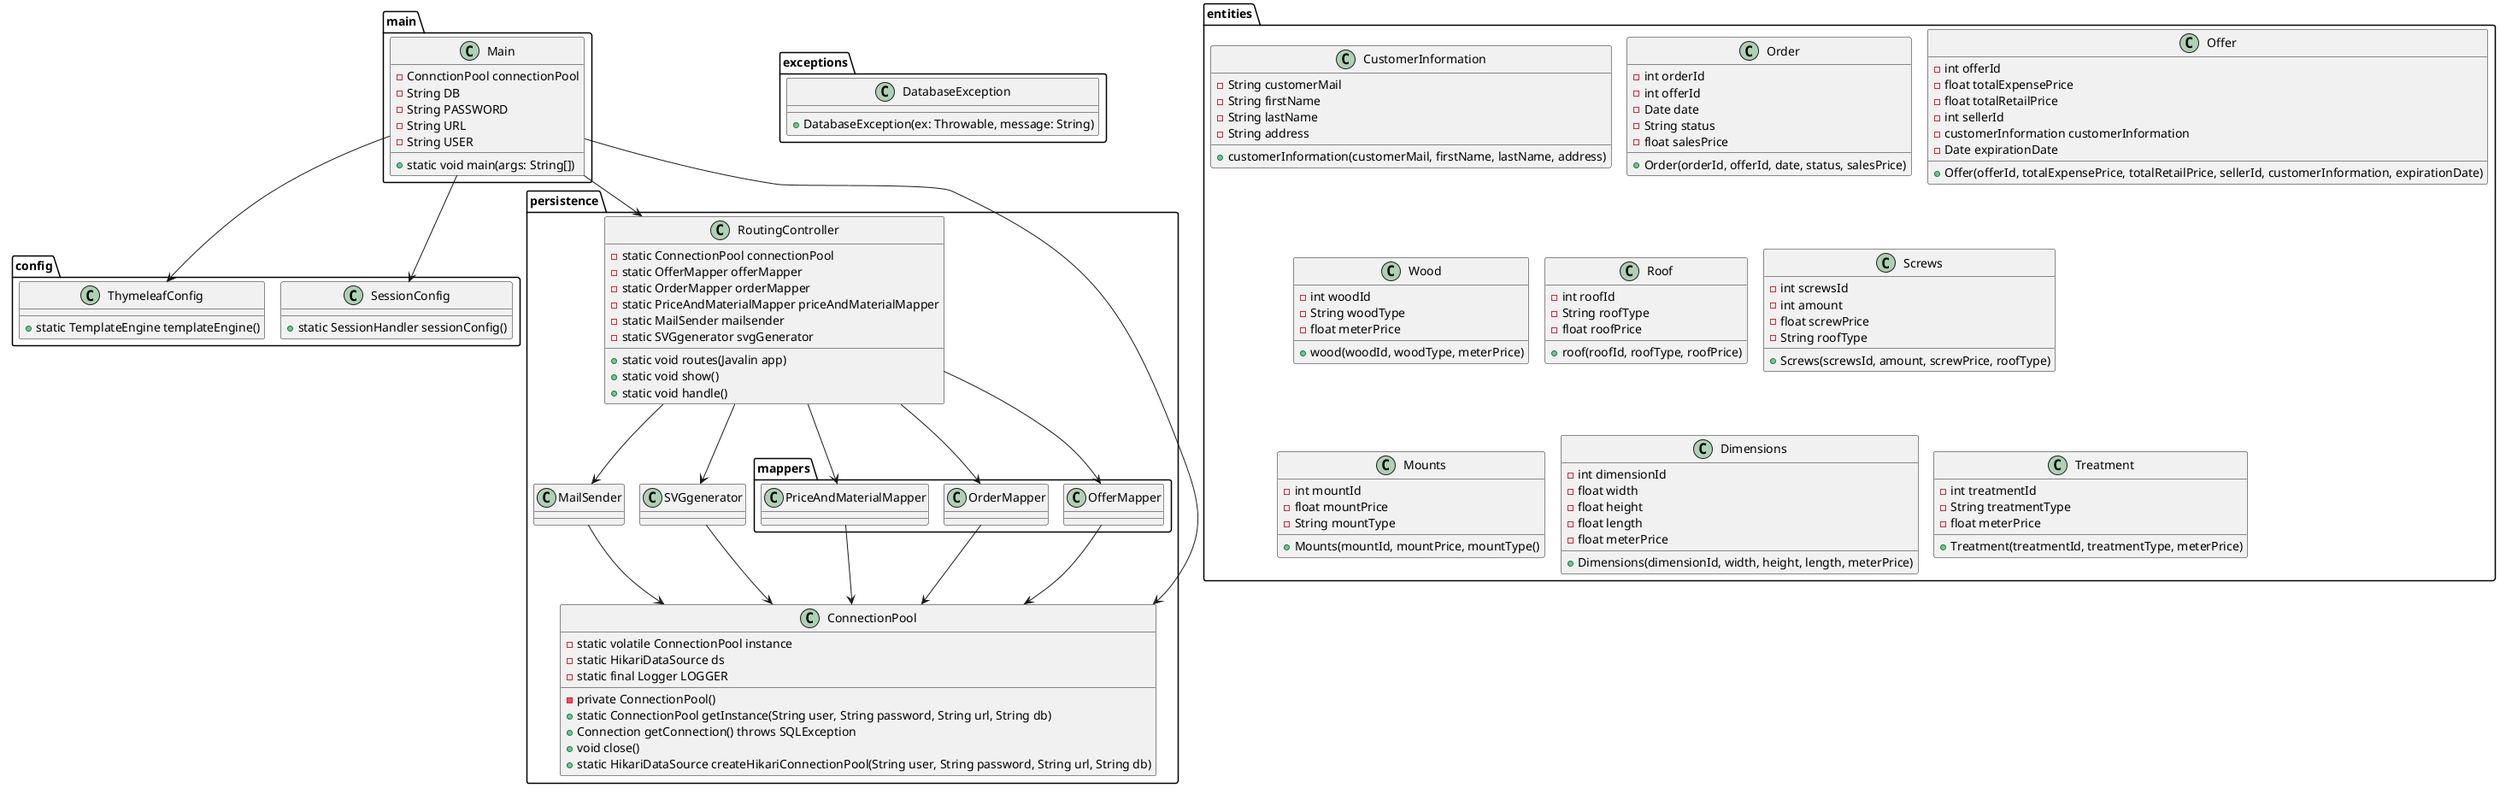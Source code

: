 @startuml

!pragma layout smetana

package main {
   class Main {
   - ConnctionPool connectionPool
   - String DB
   - String PASSWORD
   - String URL
   - String USER
   + static void main(args: String[])
    }
}

package config {
    class SessionConfig {
    +static SessionHandler sessionConfig()
    }
    class ThymeleafConfig {
    + static TemplateEngine templateEngine()
    }
}

package exceptions {
    class DatabaseException {
    + DatabaseException(ex: Throwable, message: String)
    }
}

package persistence {
    class RoutingController {
    - static ConnectionPool connectionPool
    - static OfferMapper offerMapper
    - static OrderMapper orderMapper
    - static PriceAndMaterialMapper priceAndMaterialMapper
    - static MailSender mailsender
    - static SVGgenerator svgGenerator

    + static void routes(Javalin app)
    + static void show()
    + static void handle()
    }
    class ConnectionPool {
    - static volatile ConnectionPool instance
    - static HikariDataSource ds
    - static final Logger LOGGER

    - private ConnectionPool()
    + static ConnectionPool getInstance(String user, String password, String url, String db)
    + Connection getConnection() throws SQLException
    + void close()
    + static HikariDataSource createHikariConnectionPool(String user, String password, String url, String db)
    }

    class MailSender
    {
    }
    class SVGgenerator
    package mappers {
        class OfferMapper
        class OrderMapper
        class PriceAndMaterialMapper
    }
}

package entities {
    class CustomerInformation{
    - String customerMail
    - String firstName
    - String lastName
    - String address
    + customerInformation(customerMail, firstName, lastName, address)
    }
    class Order{
    - int orderId
    - int offerId
    - Date date
    - String status
    - float salesPrice
    + Order(orderId, offerId, date, status, salesPrice)
    }
    class Offer{
    - int offerId
    - float totalExpensePrice
    - float totalRetailPrice
    - int sellerId
    - customerInformation customerInformation
    - Date expirationDate
    + Offer(offerId, totalExpensePrice, totalRetailPrice, sellerId, customerInformation, expirationDate)
    }
    class Wood{
    - int woodId
    - String woodType
    - float meterPrice
    + wood(woodId, woodType, meterPrice)
    }
    class Roof{
    - int roofId
    - String roofType
    - float roofPrice
    + roof(roofId, roofType, roofPrice)
    }
    class Screws{
    - int screwsId
    - int amount
    - float screwPrice
    - String roofType
    + Screws(screwsId, amount, screwPrice, roofType)
    }
    class Mounts{
    - int mountId
    - float mountPrice
    - String mountType
    + Mounts(mountId, mountPrice, mountType()
   }
    class Dimensions{
    - int dimensionId
    - float width
    - float height
    - float length
    - float meterPrice
    + Dimensions(dimensionId, width, height, length, meterPrice)
    }
    class Treatment{
    - int treatmentId
    - String treatmentType
    - float meterPrice
    + Treatment(treatmentId, treatmentType, meterPrice)
    }
}


main.Main --> persistence.RoutingController
main.Main --> config.SessionConfig
main.Main --> config.ThymeleafConfig
main.Main --> persistence.ConnectionPool
persistence.RoutingController --> persistence.mappers.OfferMapper
persistence.RoutingController --> persistence.mappers.OrderMapper
persistence.RoutingController --> persistence.mappers.PriceAndMaterialMapper
persistence.RoutingController --> persistence.MailSender
persistence.RoutingController --> persistence.SVGgenerator

persistence.mappers.OfferMapper --> persistence.ConnectionPool
persistence.mappers.OrderMapper --> persistence.ConnectionPool
persistence.mappers.PriceAndMaterialMapper --> persistence.ConnectionPool
persistence.MailSender --> persistence.ConnectionPool
persistence.SVGgenerator --> persistence.ConnectionPool





@enduml
